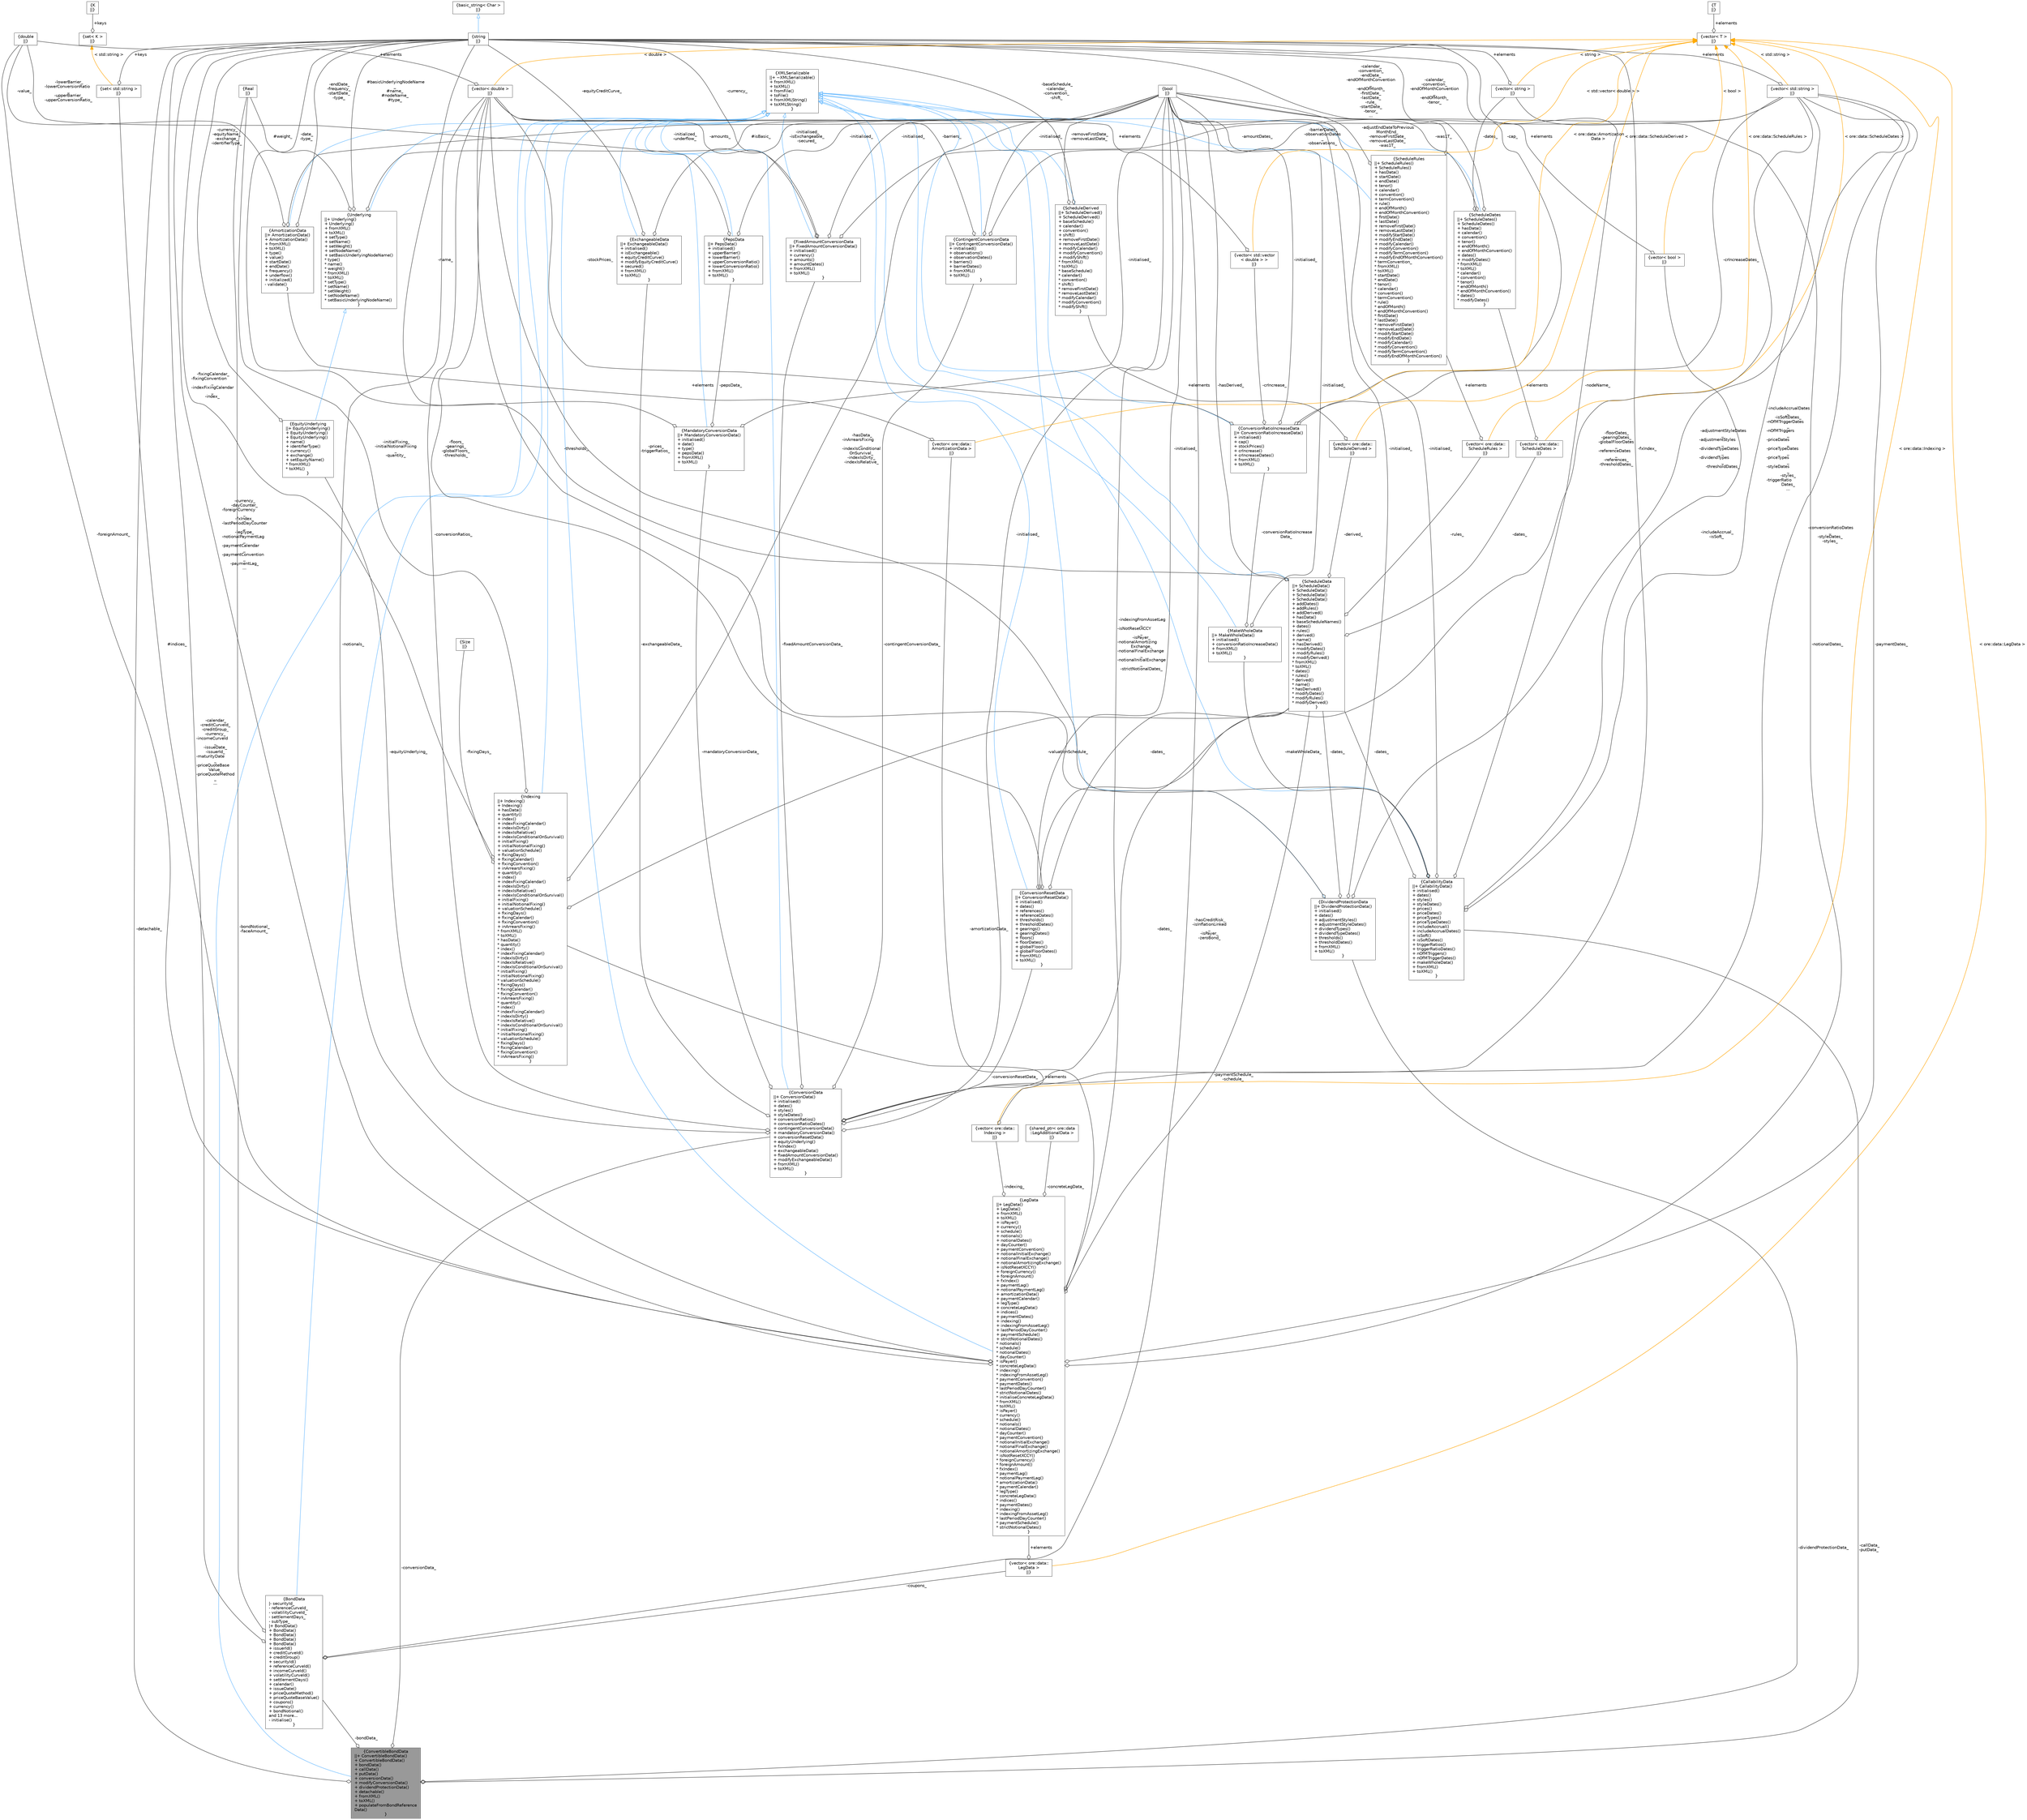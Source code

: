 digraph "ConvertibleBondData"
{
 // INTERACTIVE_SVG=YES
 // LATEX_PDF_SIZE
  bgcolor="transparent";
  edge [fontname=Helvetica,fontsize=10,labelfontname=Helvetica,labelfontsize=10];
  node [fontname=Helvetica,fontsize=10,shape=box,height=0.2,width=0.4];
  Node1 [label="{ConvertibleBondData\n||+ ConvertibleBondData()\l+ ConvertibleBondData()\l+ bondData()\l+ callData()\l+ putData()\l+ conversionData()\l+ modifyConversionData()\l+ dividendProtectionData()\l+ detachable()\l+ fromXML()\l+ toXML()\l+ populateFromBondReference\lData()\l}",height=0.2,width=0.4,color="gray40", fillcolor="grey60", style="filled", fontcolor="black",tooltip=" "];
  Node2 -> Node1 [dir="back",color="steelblue1",style="solid",arrowtail="onormal"];
  Node2 [label="{XMLSerializable\n||+ ~XMLSerializable()\l+ fromXML()\l+ toXML()\l+ fromFile()\l+ toFile()\l+ fromXMLString()\l+ toXMLString()\l}",height=0.2,width=0.4,color="gray40", fillcolor="white", style="filled",URL="$classore_1_1data_1_1_x_m_l_serializable.html",tooltip="Base class for all serializable classes."];
  Node3 -> Node1 [color="grey25",style="solid",label=" -bondData_" ,arrowhead="odiamond"];
  Node3 [label="{BondData\n|- securityId_\l- referenceCurveId_\l- volatilityCurveId_\l- settlementDays_\l- subType_\l|+ BondData()\l+ BondData()\l+ BondData()\l+ BondData()\l+ BondData()\l+ issuerId()\l+ creditCurveId()\l+ creditGroup()\l+ securityId()\l+ referenceCurveId()\l+ incomeCurveId()\l+ volatilityCurveId()\l+ settlementDays()\l+ calendar()\l+ issueDate()\l+ priceQuoteMethod()\l+ priceQuoteBaseValue()\l+ coupons()\l+ currency()\l+ bondNotional()\land 13 more...\l- initialise()\l}",height=0.2,width=0.4,color="gray40", fillcolor="white", style="filled",URL="$classore_1_1data_1_1_bond_data.html",tooltip=" "];
  Node2 -> Node3 [dir="back",color="steelblue1",style="solid",arrowtail="onormal"];
  Node4 -> Node3 [color="grey25",style="solid",label=" -calendar_\n-creditCurveId_\n-creditGroup_\n-currency_\n-incomeCurveId\l_\n-issueDate_\n-issuerId_\n-maturityDate\l_\n-priceQuoteBase\lValue_\n-priceQuoteMethod\l_\n..." ,arrowhead="odiamond"];
  Node4 [label="{string\n||}",height=0.2,width=0.4,color="gray40", fillcolor="white", style="filled",tooltip=" "];
  Node5 -> Node4 [dir="back",color="steelblue1",style="solid",arrowtail="onormal"];
  Node5 [label="{basic_string\< Char \>\n||}",height=0.2,width=0.4,color="gray40", fillcolor="white", style="filled",tooltip=" "];
  Node6 -> Node3 [color="grey25",style="solid",label=" -coupons_" ,arrowhead="odiamond"];
  Node6 [label="{vector\< ore::data::\lLegData \>\n||}",height=0.2,width=0.4,color="gray40", fillcolor="white", style="filled",tooltip=" "];
  Node7 -> Node6 [color="grey25",style="solid",label=" +elements" ,arrowhead="odiamond"];
  Node7 [label="{LegData\n||+ LegData()\l+ LegData()\l+ fromXML()\l+ toXML()\l+ isPayer()\l+ currency()\l+ schedule()\l+ notionals()\l+ notionalDates()\l+ dayCounter()\l+ paymentConvention()\l+ notionalInitialExchange()\l+ notionalFinalExchange()\l+ notionalAmortizingExchange()\l+ isNotResetXCCY()\l+ foreignCurrency()\l+ foreignAmount()\l+ fxIndex()\l+ paymentLag()\l+ notionalPaymentLag()\l+ amortizationData()\l+ paymentCalendar()\l+ legType()\l+ concreteLegData()\l+ indices()\l+ paymentDates()\l+ indexing()\l+ indexingFromAssetLeg()\l+ lastPeriodDayCounter()\l+ paymentSchedule()\l+ strictNotionalDates()\l* notionals()\l* schedule()\l* notionalDates()\l* dayCounter()\l* isPayer()\l* concreteLegData()\l* indexing()\l* indexingFromAssetLeg()\l* paymentConvention()\l* paymentDates()\l* lastPeriodDayCounter()\l* strictNotionalDates()\l* initialiseConcreteLegData()\l* fromXML()\l* toXML()\l* isPayer()\l* currency()\l* schedule()\l* notionals()\l* notionalDates()\l* dayCounter()\l* paymentConvention()\l* notionalInitialExchange()\l* notionalFinalExchange()\l* notionalAmortizingExchange()\l* isNotResetXCCY()\l* foreignCurrency()\l* foreignAmount()\l* fxIndex()\l* paymentLag()\l* notionalPaymentLag()\l* amortizationData()\l* paymentCalendar()\l* legType()\l* concreteLegData()\l* indices()\l* paymentDates()\l* indexing()\l* indexingFromAssetLeg()\l* lastPeriodDayCounter()\l* paymentSchedule()\l* strictNotionalDates()\l}",height=0.2,width=0.4,color="gray40", fillcolor="white", style="filled",URL="$classore_1_1data_1_1_leg_data.html",tooltip="Serializable object holding leg data."];
  Node2 -> Node7 [dir="back",color="steelblue1",style="solid",arrowtail="onormal"];
  Node8 -> Node7 [color="grey25",style="solid",label=" #indices_" ,arrowhead="odiamond"];
  Node8 [label="{set\< std::string \>\n||}",height=0.2,width=0.4,color="gray40", fillcolor="white", style="filled",tooltip=" "];
  Node4 -> Node8 [color="grey25",style="solid",label=" +keys" ,arrowhead="odiamond"];
  Node9 -> Node8 [dir="back",color="orange",style="solid",label=" \< std::string \>" ];
  Node9 [label="{set\< K \>\n||}",height=0.2,width=0.4,color="gray40", fillcolor="white", style="filled",tooltip=" "];
  Node10 -> Node9 [color="grey25",style="solid",label=" +keys" ,arrowhead="odiamond"];
  Node10 [label="{K\n||}",height=0.2,width=0.4,color="gray40", fillcolor="white", style="filled",tooltip=" "];
  Node11 -> Node7 [color="grey25",style="solid",label=" -concreteLegData_" ,arrowhead="odiamond"];
  Node11 [label="{shared_ptr\< ore::data\l::LegAdditionalData \>\n||}",height=0.2,width=0.4,color="gray40", fillcolor="white", style="filled",tooltip=" "];
  Node12 -> Node7 [color="grey25",style="solid",label=" -indexingFromAssetLeg\l_\n-isNotResetXCCY\l_\n-isPayer_\n-notionalAmortizing\lExchange_\n-notionalFinalExchange\l_\n-notionalInitialExchange\l_\n-strictNotionalDates_" ,arrowhead="odiamond"];
  Node12 [label="{bool\n||}",height=0.2,width=0.4,color="gray40", fillcolor="white", style="filled",URL="$classbool.html",tooltip=" "];
  Node4 -> Node7 [color="grey25",style="solid",label=" -currency_\n-dayCounter_\n-foreignCurrency\l_\n-fxIndex_\n-lastPeriodDayCounter\l_\n-legType_\n-notionalPaymentLag\l_\n-paymentCalendar\l_\n-paymentConvention\l_\n-paymentLag_\n..." ,arrowhead="odiamond"];
  Node13 -> Node7 [color="grey25",style="solid",label=" -paymentSchedule_\n-schedule_" ,arrowhead="odiamond"];
  Node13 [label="{ScheduleData\n||+ ScheduleData()\l+ ScheduleData()\l+ ScheduleData()\l+ ScheduleData()\l+ addDates()\l+ addRules()\l+ addDerived()\l+ hasData()\l+ baseScheduleNames()\l+ dates()\l+ rules()\l+ derived()\l+ name()\l+ hasDerived()\l+ modifyDates()\l+ modifyRules()\l+ modifyDerived()\l* fromXML()\l* toXML()\l* dates()\l* rules()\l* derived()\l* name()\l* hasDerived()\l* modifyDates()\l* modifyRules()\l* modifyDerived()\l}",height=0.2,width=0.4,color="gray40", fillcolor="white", style="filled",URL="$classore_1_1data_1_1_schedule_data.html",tooltip="Serializable schedule data."];
  Node2 -> Node13 [dir="back",color="steelblue1",style="solid",arrowtail="onormal"];
  Node14 -> Node13 [color="grey25",style="solid",label=" -dates_" ,arrowhead="odiamond"];
  Node14 [label="{vector\< ore::data::\lScheduleDates \>\n||}",height=0.2,width=0.4,color="gray40", fillcolor="white", style="filled",tooltip=" "];
  Node15 -> Node14 [color="grey25",style="solid",label=" +elements" ,arrowhead="odiamond"];
  Node15 [label="{ScheduleDates\n||+ ScheduleDates()\l+ ScheduleDates()\l+ hasData()\l+ calendar()\l+ convention()\l+ tenor()\l+ endOfMonth()\l+ endOfMonthConvention()\l+ dates()\l+ modifyDates()\l* fromXML()\l* toXML()\l* calendar()\l* convention()\l* tenor()\l* endOfMonth()\l* endOfMonthConvention()\l* dates()\l* modifyDates()\l}",height=0.2,width=0.4,color="gray40", fillcolor="white", style="filled",URL="$classore_1_1data_1_1_schedule_dates.html",tooltip="Serializable object holding schedule Dates data."];
  Node2 -> Node15 [dir="back",color="steelblue1",style="solid",arrowtail="onormal"];
  Node4 -> Node15 [color="grey25",style="solid",label=" -calendar_\n-convention_\n-endOfMonthConvention\l_\n-endOfMonth_\n-tenor_" ,arrowhead="odiamond"];
  Node16 -> Node15 [color="grey25",style="solid",label=" -dates_" ,arrowhead="odiamond"];
  Node16 [label="{vector\< string \>\n||}",height=0.2,width=0.4,color="gray40", fillcolor="white", style="filled",tooltip=" "];
  Node4 -> Node16 [color="grey25",style="solid",label=" +elements" ,arrowhead="odiamond"];
  Node17 -> Node16 [dir="back",color="orange",style="solid",label=" \< string \>" ];
  Node17 [label="{vector\< T \>\n||}",height=0.2,width=0.4,color="gray40", fillcolor="white", style="filled",tooltip=" "];
  Node18 -> Node17 [color="grey25",style="solid",label=" +elements" ,arrowhead="odiamond"];
  Node18 [label="{T\n||}",height=0.2,width=0.4,color="gray40", fillcolor="white", style="filled",tooltip=" "];
  Node12 -> Node15 [color="grey25",style="solid",label=" -was1T_" ,arrowhead="odiamond"];
  Node17 -> Node14 [dir="back",color="orange",style="solid",label=" \< ore::data::ScheduleDates \>" ];
  Node19 -> Node13 [color="grey25",style="solid",label=" -rules_" ,arrowhead="odiamond"];
  Node19 [label="{vector\< ore::data::\lScheduleRules \>\n||}",height=0.2,width=0.4,color="gray40", fillcolor="white", style="filled",tooltip=" "];
  Node20 -> Node19 [color="grey25",style="solid",label=" +elements" ,arrowhead="odiamond"];
  Node20 [label="{ScheduleRules\n||+ ScheduleRules()\l+ ScheduleRules()\l+ hasData()\l+ startDate()\l+ endDate()\l+ tenor()\l+ calendar()\l+ convention()\l+ termConvention()\l+ rule()\l+ endOfMonth()\l+ endOfMonthConvention()\l+ firstDate()\l+ lastDate()\l+ removeFirstDate()\l+ removeLastDate()\l+ modifyStartDate()\l+ modifyEndDate()\l+ modifyCalendar()\l+ modifyConvention()\l+ modifyTermConvention()\l+ modifyEndOfMonthConvention()\l* termConvention_\l* fromXML()\l* toXML()\l* startDate()\l* endDate()\l* tenor()\l* calendar()\l* convention()\l* termConvention()\l* rule()\l* endOfMonth()\l* endOfMonthConvention()\l* firstDate()\l* lastDate()\l* removeFirstDate()\l* removeLastDate()\l* modifyStartDate()\l* modifyEndDate()\l* modifyCalendar()\l* modifyConvention()\l* modifyTermConvention()\l* modifyEndOfMonthConvention()\l}",height=0.2,width=0.4,color="gray40", fillcolor="white", style="filled",URL="$classore_1_1data_1_1_schedule_rules.html",tooltip="Serializable object holding schedule Rules data."];
  Node2 -> Node20 [dir="back",color="steelblue1",style="solid",arrowtail="onormal"];
  Node4 -> Node20 [color="grey25",style="solid",label=" -calendar_\n-convention_\n-endDate_\n-endOfMonthConvention\l_\n-endOfMonth_\n-firstDate_\n-lastDate_\n-rule_\n-startDate_\n-tenor_\n..." ,arrowhead="odiamond"];
  Node12 -> Node20 [color="grey25",style="solid",label=" -adjustEndDateToPrevious\lMonthEnd_\n-removeFirstDate_\n-removeLastDate_\n-was1T_" ,arrowhead="odiamond"];
  Node17 -> Node19 [dir="back",color="orange",style="solid",label=" \< ore::data::ScheduleRules \>" ];
  Node21 -> Node13 [color="grey25",style="solid",label=" -derived_" ,arrowhead="odiamond"];
  Node21 [label="{vector\< ore::data::\lScheduleDerived \>\n||}",height=0.2,width=0.4,color="gray40", fillcolor="white", style="filled",tooltip=" "];
  Node22 -> Node21 [color="grey25",style="solid",label=" +elements" ,arrowhead="odiamond"];
  Node22 [label="{ScheduleDerived\n||+ ScheduleDerived()\l+ ScheduleDerived()\l+ baseSchedule()\l+ calendar()\l+ convention()\l+ shift()\l+ removeFirstDate()\l+ removeLastDate()\l+ modifyCalendar()\l+ modifyConvention()\l+ modifyShift()\l* fromXML()\l* toXML()\l* baseSchedule()\l* calendar()\l* convention()\l* shift()\l* removeFirstDate()\l* removeLastDate()\l* modifyCalendar()\l* modifyConvention()\l* modifyShift()\l}",height=0.2,width=0.4,color="gray40", fillcolor="white", style="filled",URL="$classore_1_1data_1_1_schedule_derived.html",tooltip="Serializable object holding Derived schedule data."];
  Node2 -> Node22 [dir="back",color="steelblue1",style="solid",arrowtail="onormal"];
  Node4 -> Node22 [color="grey25",style="solid",label=" -baseSchedule_\n-calendar_\n-convention_\n-shift_" ,arrowhead="odiamond"];
  Node12 -> Node22 [color="grey25",style="solid",label=" -removeFirstDate_\n-removeLastDate_" ,arrowhead="odiamond"];
  Node17 -> Node21 [dir="back",color="orange",style="solid",label=" \< ore::data::ScheduleDerived \>" ];
  Node4 -> Node13 [color="grey25",style="solid",label=" -name_" ,arrowhead="odiamond"];
  Node12 -> Node13 [color="grey25",style="solid",label=" -hasDerived_" ,arrowhead="odiamond"];
  Node23 -> Node7 [color="grey25",style="solid",label=" -notionals_" ,arrowhead="odiamond"];
  Node23 [label="{vector\< double \>\n||}",height=0.2,width=0.4,color="gray40", fillcolor="white", style="filled",tooltip=" "];
  Node24 -> Node23 [color="grey25",style="solid",label=" +elements" ,arrowhead="odiamond"];
  Node24 [label="{double\n||}",height=0.2,width=0.4,color="gray40", fillcolor="white", style="filled",tooltip=" "];
  Node17 -> Node23 [dir="back",color="orange",style="solid",label=" \< double \>" ];
  Node16 -> Node7 [color="grey25",style="solid",label=" -notionalDates_" ,arrowhead="odiamond"];
  Node24 -> Node7 [color="grey25",style="solid",label=" -foreignAmount_" ,arrowhead="odiamond"];
  Node25 -> Node7 [color="grey25",style="solid",label=" -amortizationData_" ,arrowhead="odiamond"];
  Node25 [label="{vector\< ore::data::\lAmortizationData \>\n||}",height=0.2,width=0.4,color="gray40", fillcolor="white", style="filled",tooltip=" "];
  Node26 -> Node25 [color="grey25",style="solid",label=" +elements" ,arrowhead="odiamond"];
  Node26 [label="{AmortizationData\n||+ AmortizationData()\l+ AmortizationData()\l+ fromXML()\l+ toXML()\l+ type()\l+ value()\l+ startDate()\l+ endDate()\l+ frequency()\l+ underflow()\l+ initialized()\l- validate()\l}",height=0.2,width=0.4,color="gray40", fillcolor="white", style="filled",URL="$classore_1_1data_1_1_amortization_data.html",tooltip="Serializable object holding amortization rules."];
  Node2 -> Node26 [dir="back",color="steelblue1",style="solid",arrowtail="onormal"];
  Node4 -> Node26 [color="grey25",style="solid",label=" -endDate_\n-frequency_\n-startDate_\n-type_" ,arrowhead="odiamond"];
  Node24 -> Node26 [color="grey25",style="solid",label=" -value_" ,arrowhead="odiamond"];
  Node12 -> Node26 [color="grey25",style="solid",label=" -initialized_\n-underflow_" ,arrowhead="odiamond"];
  Node17 -> Node25 [dir="back",color="orange",style="solid",label=" \< ore::data::Amortization\lData \>" ];
  Node27 -> Node7 [color="grey25",style="solid",label=" -paymentDates_" ,arrowhead="odiamond"];
  Node27 [label="{vector\< std::string \>\n||}",height=0.2,width=0.4,color="gray40", fillcolor="white", style="filled",tooltip=" "];
  Node4 -> Node27 [color="grey25",style="solid",label=" +elements" ,arrowhead="odiamond"];
  Node17 -> Node27 [dir="back",color="orange",style="solid",label=" \< std::string \>" ];
  Node28 -> Node7 [color="grey25",style="solid",label=" -indexing_" ,arrowhead="odiamond"];
  Node28 [label="{vector\< ore::data::\lIndexing \>\n||}",height=0.2,width=0.4,color="gray40", fillcolor="white", style="filled",tooltip=" "];
  Node29 -> Node28 [color="grey25",style="solid",label=" +elements" ,arrowhead="odiamond"];
  Node29 [label="{Indexing\n||+ Indexing()\l+ Indexing()\l+ hasData()\l+ quantity()\l+ index()\l+ indexFixingCalendar()\l+ indexIsDirty()\l+ indexIsRelative()\l+ indexIsConditionalOnSurvival()\l+ initialFixing()\l+ initialNotionalFixing()\l+ valuationSchedule()\l+ fixingDays()\l+ fixingCalendar()\l+ fixingConvention()\l+ inArrearsFixing()\l+ quantity()\l+ index()\l+ indexFixingCalendar()\l+ indexIsDirty()\l+ indexIsRelative()\l+ indexIsConditionalOnSurvival()\l+ initialFixing()\l+ initialNotionalFixing()\l+ valuationSchedule()\l+ fixingDays()\l+ fixingCalendar()\l+ fixingConvention()\l+ inArrearsFixing()\l* fromXML()\l* toXML()\l* hasData()\l* quantity()\l* index()\l* indexFixingCalendar()\l* indexIsDirty()\l* indexIsRelative()\l* indexIsConditionalOnSurvival()\l* initialFixing()\l* initialNotionalFixing()\l* valuationSchedule()\l* fixingDays()\l* fixingCalendar()\l* fixingConvention()\l* inArrearsFixing()\l* quantity()\l* index()\l* indexFixingCalendar()\l* indexIsDirty()\l* indexIsRelative()\l* indexIsConditionalOnSurvival()\l* initialFixing()\l* initialNotionalFixing()\l* valuationSchedule()\l* fixingDays()\l* fixingCalendar()\l* fixingConvention()\l* inArrearsFixing()\l}",height=0.2,width=0.4,color="gray40", fillcolor="white", style="filled",URL="$classore_1_1data_1_1_indexing.html",tooltip="Serializable object holding indexing data."];
  Node2 -> Node29 [dir="back",color="steelblue1",style="solid",arrowtail="onormal"];
  Node12 -> Node29 [color="grey25",style="solid",label=" -hasData_\n-inArrearsFixing\l_\n-indexIsConditional\lOnSurvival_\n-indexIsDirty_\n-indexIsRelative_" ,arrowhead="odiamond"];
  Node30 -> Node29 [color="grey25",style="solid",label=" -initialFixing_\n-initialNotionalFixing\l_\n-quantity_" ,arrowhead="odiamond"];
  Node30 [label="{Real\n||}",height=0.2,width=0.4,color="gray40", fillcolor="white", style="filled",tooltip=" "];
  Node4 -> Node29 [color="grey25",style="solid",label=" -fixingCalendar_\n-fixingConvention\l_\n-indexFixingCalendar\l_\n-index_" ,arrowhead="odiamond"];
  Node13 -> Node29 [color="grey25",style="solid",label=" -valuationSchedule_" ,arrowhead="odiamond"];
  Node31 -> Node29 [color="grey25",style="solid",label=" -fixingDays_" ,arrowhead="odiamond"];
  Node31 [label="{Size\n||}",height=0.2,width=0.4,color="gray40", fillcolor="white", style="filled",tooltip=" "];
  Node17 -> Node28 [dir="back",color="orange",style="solid",label=" \< ore::data::Indexing \>" ];
  Node17 -> Node6 [dir="back",color="orange",style="solid",label=" \< ore::data::LegData \>" ];
  Node12 -> Node3 [color="grey25",style="solid",label=" -hasCreditRisk_\n-isInflationLinked\l_\n-isPayer_\n-zeroBond_" ,arrowhead="odiamond"];
  Node30 -> Node3 [color="grey25",style="solid",label=" -bondNotional_\n-faceAmount_" ,arrowhead="odiamond"];
  Node32 -> Node1 [color="grey25",style="solid",label=" -callData_\n-putData_" ,arrowhead="odiamond"];
  Node32 [label="{CallabilityData\n||+ CallabilityData()\l+ initialised()\l+ dates()\l+ styles()\l+ styleDates()\l+ prices()\l+ priceDates()\l+ priceTypes()\l+ priceTypeDates()\l+ includeAccrual()\l+ includeAccrualDates()\l+ isSoft()\l+ isSoftDates()\l+ triggerRatios()\l+ triggerRatioDates()\l+ nOfMTriggers()\l+ nOfMTriggerDates()\l+ makeWholeData()\l+ fromXML()\l+ toXML()\l}",height=0.2,width=0.4,color="gray40", fillcolor="white", style="filled",URL="$classore_1_1data_1_1_convertible_bond_data_1_1_callability_data.html",tooltip=" "];
  Node2 -> Node32 [dir="back",color="steelblue1",style="solid",arrowtail="onormal"];
  Node12 -> Node32 [color="grey25",style="solid",label=" -initialised_" ,arrowhead="odiamond"];
  Node4 -> Node32 [color="grey25",style="solid",label=" -nodeName_" ,arrowhead="odiamond"];
  Node13 -> Node32 [color="grey25",style="solid",label=" -dates_" ,arrowhead="odiamond"];
  Node27 -> Node32 [color="grey25",style="solid",label=" -includeAccrualDates\l_\n-isSoftDates_\n-nOfMTriggerDates\l_\n-nOfMTriggers\l_\n-priceDates\l_\n-priceTypeDates\l_\n-priceTypes\l_\n-styleDates\l_\n-styles_\n-triggerRatio\lDates_\n..." ,arrowhead="odiamond"];
  Node23 -> Node32 [color="grey25",style="solid",label=" -prices_\n-triggerRatios_" ,arrowhead="odiamond"];
  Node33 -> Node32 [color="grey25",style="solid",label=" -includeAccrual_\n-isSoft_" ,arrowhead="odiamond"];
  Node33 [label="{vector\< bool \>\n||}",height=0.2,width=0.4,color="gray40", fillcolor="white", style="filled",tooltip=" "];
  Node12 -> Node33 [color="grey25",style="solid",label=" +elements" ,arrowhead="odiamond"];
  Node17 -> Node33 [dir="back",color="orange",style="solid",label=" \< bool \>" ];
  Node34 -> Node32 [color="grey25",style="solid",label=" -makeWholeData_" ,arrowhead="odiamond"];
  Node34 [label="{MakeWholeData\n||+ MakeWholeData()\l+ initialised()\l+ conversionRatioIncreaseData()\l+ fromXML()\l+ toXML()\l}",height=0.2,width=0.4,color="gray40", fillcolor="white", style="filled",URL="$classore_1_1data_1_1_convertible_bond_data_1_1_callability_data_1_1_make_whole_data.html",tooltip=" "];
  Node2 -> Node34 [dir="back",color="steelblue1",style="solid",arrowtail="onormal"];
  Node12 -> Node34 [color="grey25",style="solid",label=" -initialised_" ,arrowhead="odiamond"];
  Node35 -> Node34 [color="grey25",style="solid",label=" -conversionRatioIncrease\lData_" ,arrowhead="odiamond"];
  Node35 [label="{ConversionRatioIncreaseData\n||+ ConversionRatioIncreaseData()\l+ initialised()\l+ cap()\l+ stockPrices()\l+ crIncrease()\l+ crIncreaseDates()\l+ fromXML()\l+ toXML()\l}",height=0.2,width=0.4,color="gray40", fillcolor="white", style="filled",URL="$classore_1_1data_1_1_convertible_bond_data_1_1_callability_data_1_1_make_whole_data_1_1_conversion_ratio_increase_data.html",tooltip=" "];
  Node2 -> Node35 [dir="back",color="steelblue1",style="solid",arrowtail="onormal"];
  Node12 -> Node35 [color="grey25",style="solid",label=" -initialised_" ,arrowhead="odiamond"];
  Node4 -> Node35 [color="grey25",style="solid",label=" -cap_" ,arrowhead="odiamond"];
  Node23 -> Node35 [color="grey25",style="solid",label=" -stockPrices_" ,arrowhead="odiamond"];
  Node36 -> Node35 [color="grey25",style="solid",label=" -crIncrease_" ,arrowhead="odiamond"];
  Node36 [label="{vector\< std::vector\l\< double \> \>\n||}",height=0.2,width=0.4,color="gray40", fillcolor="white", style="filled",tooltip=" "];
  Node23 -> Node36 [color="grey25",style="solid",label=" +elements" ,arrowhead="odiamond"];
  Node17 -> Node36 [dir="back",color="orange",style="solid",label=" \< std::vector\< double \> \>" ];
  Node27 -> Node35 [color="grey25",style="solid",label=" -crIncreaseDates_" ,arrowhead="odiamond"];
  Node37 -> Node1 [color="grey25",style="solid",label=" -conversionData_" ,arrowhead="odiamond"];
  Node37 [label="{ConversionData\n||+ ConversionData()\l+ initialised()\l+ dates()\l+ styles()\l+ styleDates()\l+ conversionRatios()\l+ conversionRatioDates()\l+ contingentConversionData()\l+ mandatoryConversionData()\l+ conversionResetData()\l+ equityUnderlying()\l+ fxIndex()\l+ exchangeableData()\l+ fixedAmountConversionData()\l+ modifyExchangeableData()\l+ fromXML()\l+ toXML()\l}",height=0.2,width=0.4,color="gray40", fillcolor="white", style="filled",URL="$classore_1_1data_1_1_convertible_bond_data_1_1_conversion_data.html",tooltip=" "];
  Node2 -> Node37 [dir="back",color="steelblue1",style="solid",arrowtail="onormal"];
  Node12 -> Node37 [color="grey25",style="solid",label=" -initialised_" ,arrowhead="odiamond"];
  Node13 -> Node37 [color="grey25",style="solid",label=" -dates_" ,arrowhead="odiamond"];
  Node27 -> Node37 [color="grey25",style="solid",label=" -conversionRatioDates\l_\n-styleDates_\n-styles_" ,arrowhead="odiamond"];
  Node23 -> Node37 [color="grey25",style="solid",label=" -conversionRatios_" ,arrowhead="odiamond"];
  Node38 -> Node37 [color="grey25",style="solid",label=" -contingentConversionData_" ,arrowhead="odiamond"];
  Node38 [label="{ContingentConversionData\n||+ ContingentConversionData()\l+ initialised()\l+ observations()\l+ observationDates()\l+ barriers()\l+ barrierDates()\l+ fromXML()\l+ toXML()\l}",height=0.2,width=0.4,color="gray40", fillcolor="white", style="filled",URL="$classore_1_1data_1_1_convertible_bond_data_1_1_conversion_data_1_1_contingent_conversion_data.html",tooltip=" "];
  Node2 -> Node38 [dir="back",color="steelblue1",style="solid",arrowtail="onormal"];
  Node12 -> Node38 [color="grey25",style="solid",label=" -initialised_" ,arrowhead="odiamond"];
  Node27 -> Node38 [color="grey25",style="solid",label=" -barrierDates_\n-observationDates\l_\n-observations_" ,arrowhead="odiamond"];
  Node23 -> Node38 [color="grey25",style="solid",label=" -barriers_" ,arrowhead="odiamond"];
  Node39 -> Node37 [color="grey25",style="solid",label=" -mandatoryConversionData_" ,arrowhead="odiamond"];
  Node39 [label="{MandatoryConversionData\n||+ MandatoryConversionData()\l+ initialised()\l+ date()\l+ type()\l+ pepsData()\l+ fromXML()\l+ toXML()\l}",height=0.2,width=0.4,color="gray40", fillcolor="white", style="filled",URL="$classore_1_1data_1_1_convertible_bond_data_1_1_conversion_data_1_1_mandatory_conversion_data.html",tooltip=" "];
  Node2 -> Node39 [dir="back",color="steelblue1",style="solid",arrowtail="onormal"];
  Node12 -> Node39 [color="grey25",style="solid",label=" -initialised_" ,arrowhead="odiamond"];
  Node4 -> Node39 [color="grey25",style="solid",label=" -date_\n-type_" ,arrowhead="odiamond"];
  Node40 -> Node39 [color="grey25",style="solid",label=" -pepsData_" ,arrowhead="odiamond"];
  Node40 [label="{PepsData\n||+ PepsData()\l+ initialised()\l+ upperBarrier()\l+ lowerBarrier()\l+ upperConversionRatio()\l+ lowerConversionRatio()\l+ fromXML()\l+ toXML()\l}",height=0.2,width=0.4,color="gray40", fillcolor="white", style="filled",URL="$classore_1_1data_1_1_convertible_bond_data_1_1_conversion_data_1_1_mandatory_conversion_data_1_1_peps_data.html",tooltip=" "];
  Node2 -> Node40 [dir="back",color="steelblue1",style="solid",arrowtail="onormal"];
  Node12 -> Node40 [color="grey25",style="solid",label=" -initialised_" ,arrowhead="odiamond"];
  Node24 -> Node40 [color="grey25",style="solid",label=" -lowerBarrier_\n-lowerConversionRatio\l_\n-upperBarrier_\n-upperConversionRatio_" ,arrowhead="odiamond"];
  Node41 -> Node37 [color="grey25",style="solid",label=" -conversionResetData_" ,arrowhead="odiamond"];
  Node41 [label="{ConversionResetData\n||+ ConversionResetData()\l+ initialised()\l+ dates()\l+ references()\l+ referenceDates()\l+ thresholds()\l+ thresholdDates()\l+ gearings()\l+ gearingDates()\l+ floors()\l+ floorDates()\l+ globalFloors()\l+ globalFloorDates()\l+ fromXML()\l+ toXML()\l}",height=0.2,width=0.4,color="gray40", fillcolor="white", style="filled",URL="$classore_1_1data_1_1_convertible_bond_data_1_1_conversion_data_1_1_conversion_reset_data.html",tooltip=" "];
  Node2 -> Node41 [dir="back",color="steelblue1",style="solid",arrowtail="onormal"];
  Node12 -> Node41 [color="grey25",style="solid",label=" -initialised_" ,arrowhead="odiamond"];
  Node13 -> Node41 [color="grey25",style="solid",label=" -dates_" ,arrowhead="odiamond"];
  Node27 -> Node41 [color="grey25",style="solid",label=" -floorDates_\n-gearingDates_\n-globalFloorDates\l_\n-referenceDates\l_\n-references_\n-thresholdDates_" ,arrowhead="odiamond"];
  Node23 -> Node41 [color="grey25",style="solid",label=" -floors_\n-gearings_\n-globalFloors_\n-thresholds_" ,arrowhead="odiamond"];
  Node42 -> Node37 [color="grey25",style="solid",label=" -equityUnderlying_" ,arrowhead="odiamond"];
  Node42 [label="{EquityUnderlying\n||+ EquityUnderlying()\l+ EquityUnderlying()\l+ EquityUnderlying()\l+ name()\l+ identifierType()\l+ currency()\l+ exchange()\l+ setEquityName()\l* fromXML()\l* toXML()\l}",height=0.2,width=0.4,color="gray40", fillcolor="white", style="filled",URL="$classore_1_1data_1_1_equity_underlying.html",tooltip=" "];
  Node43 -> Node42 [dir="back",color="steelblue1",style="solid",arrowtail="onormal"];
  Node43 [label="{Underlying\n||+ Underlying()\l+ Underlying()\l+ fromXML()\l+ toXML()\l+ setType()\l+ setName()\l+ setWeight()\l+ setNodeName()\l+ setBasicUnderlyingNodeName()\l* type()\l* name()\l* weight()\l* fromXML()\l* toXML()\l* setType()\l* setName()\l* setWeight()\l* setNodeName()\l* setBasicUnderlyingNodeName()\l}",height=0.2,width=0.4,color="gray40", fillcolor="white", style="filled",URL="$classore_1_1data_1_1_underlying.html",tooltip="Class to hold Underlyings."];
  Node2 -> Node43 [dir="back",color="steelblue1",style="solid",arrowtail="onormal"];
  Node4 -> Node43 [color="grey25",style="solid",label=" #basicUnderlyingNodeName\l_\n#name_\n#nodeName_\n#type_" ,arrowhead="odiamond"];
  Node30 -> Node43 [color="grey25",style="solid",label=" #weight_" ,arrowhead="odiamond"];
  Node12 -> Node43 [color="grey25",style="solid",label=" #isBasic_" ,arrowhead="odiamond"];
  Node4 -> Node42 [color="grey25",style="solid",label=" -currency_\n-equityName_\n-exchange_\n-identifierType_" ,arrowhead="odiamond"];
  Node4 -> Node37 [color="grey25",style="solid",label=" -fxIndex_" ,arrowhead="odiamond"];
  Node44 -> Node37 [color="grey25",style="solid",label=" -exchangeableData_" ,arrowhead="odiamond"];
  Node44 [label="{ExchangeableData\n||+ ExchangeableData()\l+ initialised()\l+ isExchangeable()\l+ equityCreditCurve()\l+ modifyEquityCreditCurve()\l+ secured()\l+ fromXML()\l+ toXML()\l}",height=0.2,width=0.4,color="gray40", fillcolor="white", style="filled",URL="$classore_1_1data_1_1_convertible_bond_data_1_1_conversion_data_1_1_exchangeable_data.html",tooltip=" "];
  Node2 -> Node44 [dir="back",color="steelblue1",style="solid",arrowtail="onormal"];
  Node12 -> Node44 [color="grey25",style="solid",label=" -initialised_\n-isExchangeable_\n-secured_" ,arrowhead="odiamond"];
  Node4 -> Node44 [color="grey25",style="solid",label=" -equityCreditCurve_" ,arrowhead="odiamond"];
  Node45 -> Node37 [color="grey25",style="solid",label=" -fixedAmountConversionData_" ,arrowhead="odiamond"];
  Node45 [label="{FixedAmountConversionData\n||+ FixedAmountConversionData()\l+ initialised()\l+ currency()\l+ amounts()\l+ amountDates()\l+ fromXML()\l+ toXML()\l}",height=0.2,width=0.4,color="gray40", fillcolor="white", style="filled",URL="$classore_1_1data_1_1_convertible_bond_data_1_1_conversion_data_1_1_fixed_amount_conversion_data.html",tooltip=" "];
  Node2 -> Node45 [dir="back",color="steelblue1",style="solid",arrowtail="onormal"];
  Node12 -> Node45 [color="grey25",style="solid",label=" -initialised_" ,arrowhead="odiamond"];
  Node4 -> Node45 [color="grey25",style="solid",label=" -currency_" ,arrowhead="odiamond"];
  Node23 -> Node45 [color="grey25",style="solid",label=" -amounts_" ,arrowhead="odiamond"];
  Node27 -> Node45 [color="grey25",style="solid",label=" -amountDates_" ,arrowhead="odiamond"];
  Node46 -> Node1 [color="grey25",style="solid",label=" -dividendProtectionData_" ,arrowhead="odiamond"];
  Node46 [label="{DividendProtectionData\n||+ DividendProtectionData()\l+ initialised()\l+ dates()\l+ adjustmentStyles()\l+ adjustmentStyleDates()\l+ dividendTypes()\l+ dividendTypeDates()\l+ thresholds()\l+ thresholdDates()\l+ fromXML()\l+ toXML()\l}",height=0.2,width=0.4,color="gray40", fillcolor="white", style="filled",URL="$classore_1_1data_1_1_convertible_bond_data_1_1_dividend_protection_data.html",tooltip=" "];
  Node2 -> Node46 [dir="back",color="steelblue1",style="solid",arrowtail="onormal"];
  Node12 -> Node46 [color="grey25",style="solid",label=" -initialised_" ,arrowhead="odiamond"];
  Node13 -> Node46 [color="grey25",style="solid",label=" -dates_" ,arrowhead="odiamond"];
  Node27 -> Node46 [color="grey25",style="solid",label=" -adjustmentStyleDates\l_\n-adjustmentStyles\l_\n-dividendTypeDates\l_\n-dividendTypes\l_\n-thresholdDates_" ,arrowhead="odiamond"];
  Node23 -> Node46 [color="grey25",style="solid",label=" -thresholds_" ,arrowhead="odiamond"];
  Node4 -> Node1 [color="grey25",style="solid",label=" -detachable_" ,arrowhead="odiamond"];
}
